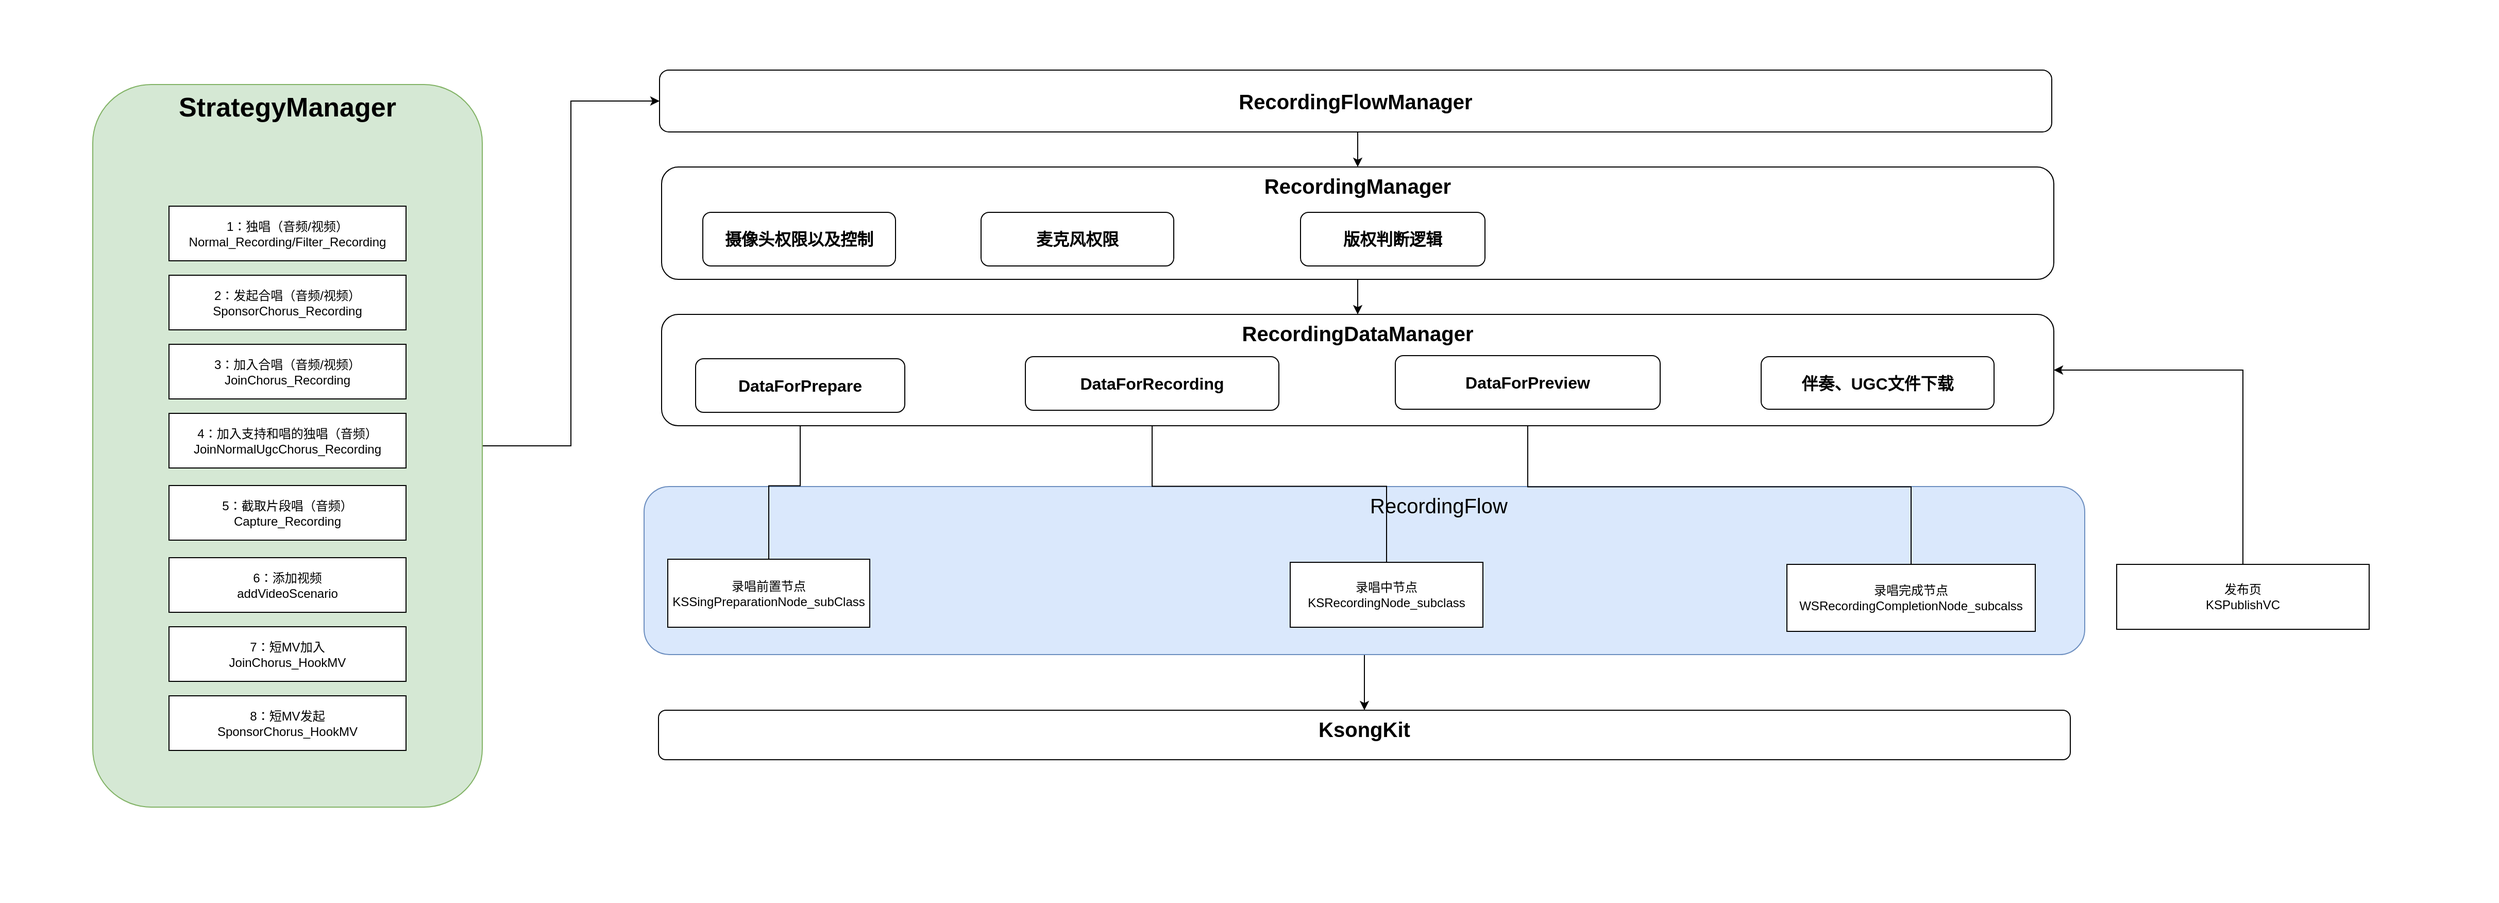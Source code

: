 <mxfile version="14.8.5" type="github">
  <diagram id="AZSGmnTD27FDiJ8ZZ5N1" name="Page-1">
    <mxGraphModel dx="2922" dy="1362" grid="0" gridSize="10" guides="1" tooltips="1" connect="1" arrows="1" fold="1" page="0" pageScale="1" pageWidth="827" pageHeight="1169" math="0" shadow="0">
      <root>
        <mxCell id="0" />
        <mxCell id="1" parent="0" />
        <mxCell id="rmJkrKTruz5R14WfKMLR-7" style="edgeStyle=orthogonalEdgeStyle;rounded=0;orthogonalLoop=1;jettySize=auto;html=1;exitX=0.5;exitY=1;exitDx=0;exitDy=0;entryX=0.5;entryY=0;entryDx=0;entryDy=0;" edge="1" parent="1" source="Zn5ys0qhDUj7Q-W8t8vE-61" target="Zn5ys0qhDUj7Q-W8t8vE-105">
          <mxGeometry relative="1" as="geometry" />
        </mxCell>
        <mxCell id="Zn5ys0qhDUj7Q-W8t8vE-61" value="&amp;nbsp; &amp;nbsp; &amp;nbsp; &amp;nbsp; &amp;nbsp; &amp;nbsp; &amp;nbsp; &amp;nbsp; &amp;nbsp; &amp;nbsp; &amp;nbsp; &amp;nbsp; &amp;nbsp; RecordingFlow" style="rounded=1;whiteSpace=wrap;html=1;fontSize=20;verticalAlign=top;fillColor=#dae8fc;strokeColor=#6c8ebf;" parent="1" vertex="1">
          <mxGeometry x="-318" y="411" width="1398" height="163" as="geometry" />
        </mxCell>
        <mxCell id="Zn5ys0qhDUj7Q-W8t8vE-62" style="edgeStyle=orthogonalEdgeStyle;rounded=0;orthogonalLoop=1;jettySize=auto;html=1;exitX=1;exitY=0.5;exitDx=0;exitDy=0;entryX=0;entryY=0.5;entryDx=0;entryDy=0;" parent="1" source="Zn5ys0qhDUj7Q-W8t8vE-63" target="Zn5ys0qhDUj7Q-W8t8vE-96" edge="1">
          <mxGeometry relative="1" as="geometry" />
        </mxCell>
        <mxCell id="Zn5ys0qhDUj7Q-W8t8vE-63" value="&lt;b&gt;&lt;font style=&quot;font-size: 26px&quot;&gt;StrategyManager&lt;/font&gt;&lt;/b&gt;" style="rounded=1;whiteSpace=wrap;html=1;verticalAlign=top;fillColor=#d5e8d4;strokeColor=#82b366;" parent="1" vertex="1">
          <mxGeometry x="-853" y="21" width="378" height="701" as="geometry" />
        </mxCell>
        <mxCell id="Zn5ys0qhDUj7Q-W8t8vE-64" value="" style="group" parent="1" vertex="1" connectable="0">
          <mxGeometry x="-779" y="83" width="230" height="584" as="geometry" />
        </mxCell>
        <mxCell id="Zn5ys0qhDUj7Q-W8t8vE-65" value="" style="group" parent="Zn5ys0qhDUj7Q-W8t8vE-64" vertex="1" connectable="0">
          <mxGeometry y="56" width="230" height="528" as="geometry" />
        </mxCell>
        <mxCell id="Zn5ys0qhDUj7Q-W8t8vE-66" value="" style="group" parent="Zn5ys0qhDUj7Q-W8t8vE-65" vertex="1" connectable="0">
          <mxGeometry width="230" height="528" as="geometry" />
        </mxCell>
        <mxCell id="Zn5ys0qhDUj7Q-W8t8vE-67" value="1：独唱（音频/视频）&#xa;Normal_Recording/Filter_Recording" style="rounded=0;whiteSpace=wrap;html=1;" parent="Zn5ys0qhDUj7Q-W8t8vE-66" vertex="1">
          <mxGeometry width="230" height="53" as="geometry" />
        </mxCell>
        <mxCell id="Zn5ys0qhDUj7Q-W8t8vE-68" value="&lt;div&gt;2：发起合唱（音频/视频）&lt;/div&gt;&lt;div&gt;SponsorChorus_Recording&lt;/div&gt;" style="rounded=0;whiteSpace=wrap;html=1;" parent="Zn5ys0qhDUj7Q-W8t8vE-66" vertex="1">
          <mxGeometry y="67" width="230" height="53" as="geometry" />
        </mxCell>
        <mxCell id="Zn5ys0qhDUj7Q-W8t8vE-69" value="&lt;div&gt;3：加入合唱（音频/视频）&lt;/div&gt;&lt;div&gt;JoinChorus_Recording&lt;/div&gt;" style="rounded=0;whiteSpace=wrap;html=1;" parent="Zn5ys0qhDUj7Q-W8t8vE-66" vertex="1">
          <mxGeometry y="134" width="230" height="53" as="geometry" />
        </mxCell>
        <mxCell id="Zn5ys0qhDUj7Q-W8t8vE-70" value="&lt;div&gt;4：加入支持和唱的独唱（音频）&lt;/div&gt;&lt;div&gt;JoinNormalUgcChorus_Recording&lt;/div&gt;" style="rounded=0;whiteSpace=wrap;html=1;" parent="Zn5ys0qhDUj7Q-W8t8vE-66" vertex="1">
          <mxGeometry y="201" width="230" height="53" as="geometry" />
        </mxCell>
        <mxCell id="Zn5ys0qhDUj7Q-W8t8vE-71" value="&lt;div&gt;5：截取片段唱（音频）&lt;/div&gt;&lt;div&gt;Capture_Recording&lt;/div&gt;" style="rounded=0;whiteSpace=wrap;html=1;" parent="Zn5ys0qhDUj7Q-W8t8vE-66" vertex="1">
          <mxGeometry y="271" width="230" height="53" as="geometry" />
        </mxCell>
        <mxCell id="Zn5ys0qhDUj7Q-W8t8vE-72" value="&lt;div&gt;6：添加视频&lt;/div&gt;&lt;div&gt;addVideoScenario&lt;/div&gt;" style="rounded=0;whiteSpace=wrap;html=1;" parent="Zn5ys0qhDUj7Q-W8t8vE-66" vertex="1">
          <mxGeometry y="341" width="230" height="53" as="geometry" />
        </mxCell>
        <mxCell id="Zn5ys0qhDUj7Q-W8t8vE-73" value="&lt;div&gt;7：短MV加入&lt;/div&gt;&lt;div&gt;JoinChorus_HookMV&lt;/div&gt;" style="rounded=0;whiteSpace=wrap;html=1;" parent="Zn5ys0qhDUj7Q-W8t8vE-66" vertex="1">
          <mxGeometry y="408" width="230" height="53" as="geometry" />
        </mxCell>
        <mxCell id="Zn5ys0qhDUj7Q-W8t8vE-74" value="&lt;div&gt;8：短MV发起&lt;/div&gt;&lt;div&gt;SponsorChorus_HookMV&lt;/div&gt;" style="rounded=0;whiteSpace=wrap;html=1;" parent="Zn5ys0qhDUj7Q-W8t8vE-66" vertex="1">
          <mxGeometry y="475" width="230" height="53" as="geometry" />
        </mxCell>
        <mxCell id="Zn5ys0qhDUj7Q-W8t8vE-75" style="edgeStyle=orthogonalEdgeStyle;rounded=0;orthogonalLoop=1;jettySize=auto;html=1;exitX=0.5;exitY=1;exitDx=0;exitDy=0;entryX=0.5;entryY=0;entryDx=0;entryDy=0;fontSize=20;" parent="1" source="Zn5ys0qhDUj7Q-W8t8vE-76" target="Zn5ys0qhDUj7Q-W8t8vE-94" edge="1">
          <mxGeometry relative="1" as="geometry" />
        </mxCell>
        <mxCell id="Zn5ys0qhDUj7Q-W8t8vE-76" value="&lt;b&gt;&lt;font style=&quot;font-size: 20px&quot;&gt;RecordingManager&lt;/font&gt;&lt;/b&gt;" style="rounded=1;whiteSpace=wrap;html=1;verticalAlign=top;" parent="1" vertex="1">
          <mxGeometry x="-301" y="101" width="1351" height="109" as="geometry" />
        </mxCell>
        <mxCell id="rmJkrKTruz5R14WfKMLR-3" style="edgeStyle=orthogonalEdgeStyle;rounded=0;orthogonalLoop=1;jettySize=auto;html=1;exitX=0.5;exitY=0;exitDx=0;exitDy=0;" edge="1" parent="1" source="Zn5ys0qhDUj7Q-W8t8vE-79" target="Zn5ys0qhDUj7Q-W8t8vE-97">
          <mxGeometry relative="1" as="geometry" />
        </mxCell>
        <mxCell id="Zn5ys0qhDUj7Q-W8t8vE-79" value="&lt;div&gt;录唱前置节点&lt;/div&gt;&lt;div&gt;KSSingPreparationNode_subClass&lt;/div&gt;" style="rounded=0;whiteSpace=wrap;html=1;" parent="1" vertex="1">
          <mxGeometry x="-295" y="481.5" width="196" height="66" as="geometry" />
        </mxCell>
        <mxCell id="rmJkrKTruz5R14WfKMLR-4" style="edgeStyle=orthogonalEdgeStyle;rounded=0;orthogonalLoop=1;jettySize=auto;html=1;exitX=0.5;exitY=0;exitDx=0;exitDy=0;entryX=0.5;entryY=1;entryDx=0;entryDy=0;" edge="1" parent="1" source="Zn5ys0qhDUj7Q-W8t8vE-82" target="rmJkrKTruz5R14WfKMLR-1">
          <mxGeometry relative="1" as="geometry" />
        </mxCell>
        <mxCell id="Zn5ys0qhDUj7Q-W8t8vE-82" value="录唱中节点&lt;br&gt;KSRecordingNode_subclass" style="rounded=0;whiteSpace=wrap;html=1;" parent="1" vertex="1">
          <mxGeometry x="309" y="484.5" width="187" height="63" as="geometry" />
        </mxCell>
        <mxCell id="rmJkrKTruz5R14WfKMLR-5" style="edgeStyle=orthogonalEdgeStyle;rounded=0;orthogonalLoop=1;jettySize=auto;html=1;exitX=0.5;exitY=0;exitDx=0;exitDy=0;entryX=0.5;entryY=1;entryDx=0;entryDy=0;" edge="1" parent="1" source="Zn5ys0qhDUj7Q-W8t8vE-85" target="rmJkrKTruz5R14WfKMLR-2">
          <mxGeometry relative="1" as="geometry" />
        </mxCell>
        <mxCell id="Zn5ys0qhDUj7Q-W8t8vE-85" value="录唱完成节点&lt;br&gt;WSRecordingCompletionNode_subcalss" style="rounded=0;whiteSpace=wrap;html=1;" parent="1" vertex="1">
          <mxGeometry x="791" y="486.5" width="241" height="65" as="geometry" />
        </mxCell>
        <mxCell id="rmJkrKTruz5R14WfKMLR-6" style="edgeStyle=orthogonalEdgeStyle;rounded=0;orthogonalLoop=1;jettySize=auto;html=1;exitX=0.5;exitY=0;exitDx=0;exitDy=0;entryX=1;entryY=0.5;entryDx=0;entryDy=0;" edge="1" parent="1" source="Zn5ys0qhDUj7Q-W8t8vE-88" target="Zn5ys0qhDUj7Q-W8t8vE-94">
          <mxGeometry relative="1" as="geometry" />
        </mxCell>
        <mxCell id="Zn5ys0qhDUj7Q-W8t8vE-88" value="发布页&#xa;KSPublishVC" style="rounded=0;whiteSpace=wrap;html=1;" parent="1" vertex="1">
          <mxGeometry x="1111" y="486.5" width="245" height="63" as="geometry" />
        </mxCell>
        <mxCell id="Zn5ys0qhDUj7Q-W8t8vE-89" value="摄像头权限以及控制" style="rounded=1;whiteSpace=wrap;html=1;verticalAlign=middle;fontStyle=1;fontSize=16;" parent="1" vertex="1">
          <mxGeometry x="-261" y="145" width="187" height="52" as="geometry" />
        </mxCell>
        <mxCell id="Zn5ys0qhDUj7Q-W8t8vE-94" value="&lt;font style=&quot;font-size: 20px&quot;&gt;RecordingDataManager&lt;/font&gt;" style="rounded=1;whiteSpace=wrap;html=1;verticalAlign=top;fontStyle=1;fontSize=16;" parent="1" vertex="1">
          <mxGeometry x="-301" y="244" width="1351" height="108" as="geometry" />
        </mxCell>
        <mxCell id="Zn5ys0qhDUj7Q-W8t8vE-95" style="edgeStyle=orthogonalEdgeStyle;rounded=0;orthogonalLoop=1;jettySize=auto;html=1;exitX=0.5;exitY=1;exitDx=0;exitDy=0;entryX=0.5;entryY=0;entryDx=0;entryDy=0;" parent="1" source="Zn5ys0qhDUj7Q-W8t8vE-96" target="Zn5ys0qhDUj7Q-W8t8vE-76" edge="1">
          <mxGeometry relative="1" as="geometry" />
        </mxCell>
        <mxCell id="Zn5ys0qhDUj7Q-W8t8vE-96" value="RecordingFlowManager" style="rounded=1;whiteSpace=wrap;html=1;verticalAlign=middle;fontStyle=1;fontSize=20;" parent="1" vertex="1">
          <mxGeometry x="-303" y="7" width="1351" height="60" as="geometry" />
        </mxCell>
        <mxCell id="Zn5ys0qhDUj7Q-W8t8vE-97" value="DataForPrepare" style="rounded=1;whiteSpace=wrap;html=1;verticalAlign=middle;fontStyle=1;fontSize=16;" parent="1" vertex="1">
          <mxGeometry x="-268" y="287" width="203" height="52" as="geometry" />
        </mxCell>
        <mxCell id="Zn5ys0qhDUj7Q-W8t8vE-98" value="伴奏、UGC文件下载" style="rounded=1;whiteSpace=wrap;html=1;verticalAlign=middle;fontStyle=1;fontSize=16;" parent="1" vertex="1">
          <mxGeometry x="766" y="285" width="226" height="51" as="geometry" />
        </mxCell>
        <mxCell id="Zn5ys0qhDUj7Q-W8t8vE-100" value="版权判断逻辑" style="rounded=1;whiteSpace=wrap;html=1;verticalAlign=middle;fontStyle=1;fontSize=16;" parent="1" vertex="1">
          <mxGeometry x="319" y="145" width="179" height="52" as="geometry" />
        </mxCell>
        <mxCell id="Zn5ys0qhDUj7Q-W8t8vE-105" value="&lt;font style=&quot;font-size: 20px&quot;&gt;KsongKit&lt;/font&gt;" style="rounded=1;whiteSpace=wrap;html=1;verticalAlign=top;fontStyle=1;fontSize=16;" parent="1" vertex="1">
          <mxGeometry x="-304" y="628" width="1370" height="48" as="geometry" />
        </mxCell>
        <mxCell id="Zn5ys0qhDUj7Q-W8t8vE-116" value="&amp;nbsp;&amp;nbsp;" style="text;html=1;strokeColor=none;fillColor=none;align=center;verticalAlign=middle;whiteSpace=wrap;rounded=0;fontSize=20;" parent="1" vertex="1">
          <mxGeometry x="-943" y="-59" width="40" height="20" as="geometry" />
        </mxCell>
        <mxCell id="Zn5ys0qhDUj7Q-W8t8vE-117" value="&amp;nbsp;&amp;nbsp;" style="text;html=1;strokeColor=none;fillColor=none;align=center;verticalAlign=middle;whiteSpace=wrap;rounded=0;fontSize=20;" parent="1" vertex="1">
          <mxGeometry x="-943" y="792" width="40" height="20" as="geometry" />
        </mxCell>
        <mxCell id="Zn5ys0qhDUj7Q-W8t8vE-118" value="&amp;nbsp;&amp;nbsp;" style="text;html=1;strokeColor=none;fillColor=none;align=center;verticalAlign=middle;whiteSpace=wrap;rounded=0;fontSize=20;" parent="1" vertex="1">
          <mxGeometry x="1441" y="792" width="40" height="20" as="geometry" />
        </mxCell>
        <mxCell id="Zn5ys0qhDUj7Q-W8t8vE-119" value="&amp;nbsp;&amp;nbsp;" style="text;html=1;strokeColor=none;fillColor=none;align=center;verticalAlign=middle;whiteSpace=wrap;rounded=0;fontSize=20;" parent="1" vertex="1">
          <mxGeometry x="1441" y="-59" width="40" height="20" as="geometry" />
        </mxCell>
        <mxCell id="Zn5ys0qhDUj7Q-W8t8vE-120" value="麦克风权限" style="rounded=1;whiteSpace=wrap;html=1;verticalAlign=middle;fontStyle=1;fontSize=16;" parent="1" vertex="1">
          <mxGeometry x="9" y="145" width="187" height="52" as="geometry" />
        </mxCell>
        <mxCell id="rmJkrKTruz5R14WfKMLR-1" value="DataForRecording" style="rounded=1;whiteSpace=wrap;html=1;verticalAlign=middle;fontStyle=1;fontSize=16;" vertex="1" parent="1">
          <mxGeometry x="52" y="285" width="246" height="52" as="geometry" />
        </mxCell>
        <mxCell id="rmJkrKTruz5R14WfKMLR-2" value="DataForPreview" style="rounded=1;whiteSpace=wrap;html=1;verticalAlign=middle;fontStyle=1;fontSize=16;" vertex="1" parent="1">
          <mxGeometry x="411" y="284" width="257" height="52" as="geometry" />
        </mxCell>
      </root>
    </mxGraphModel>
  </diagram>
</mxfile>
